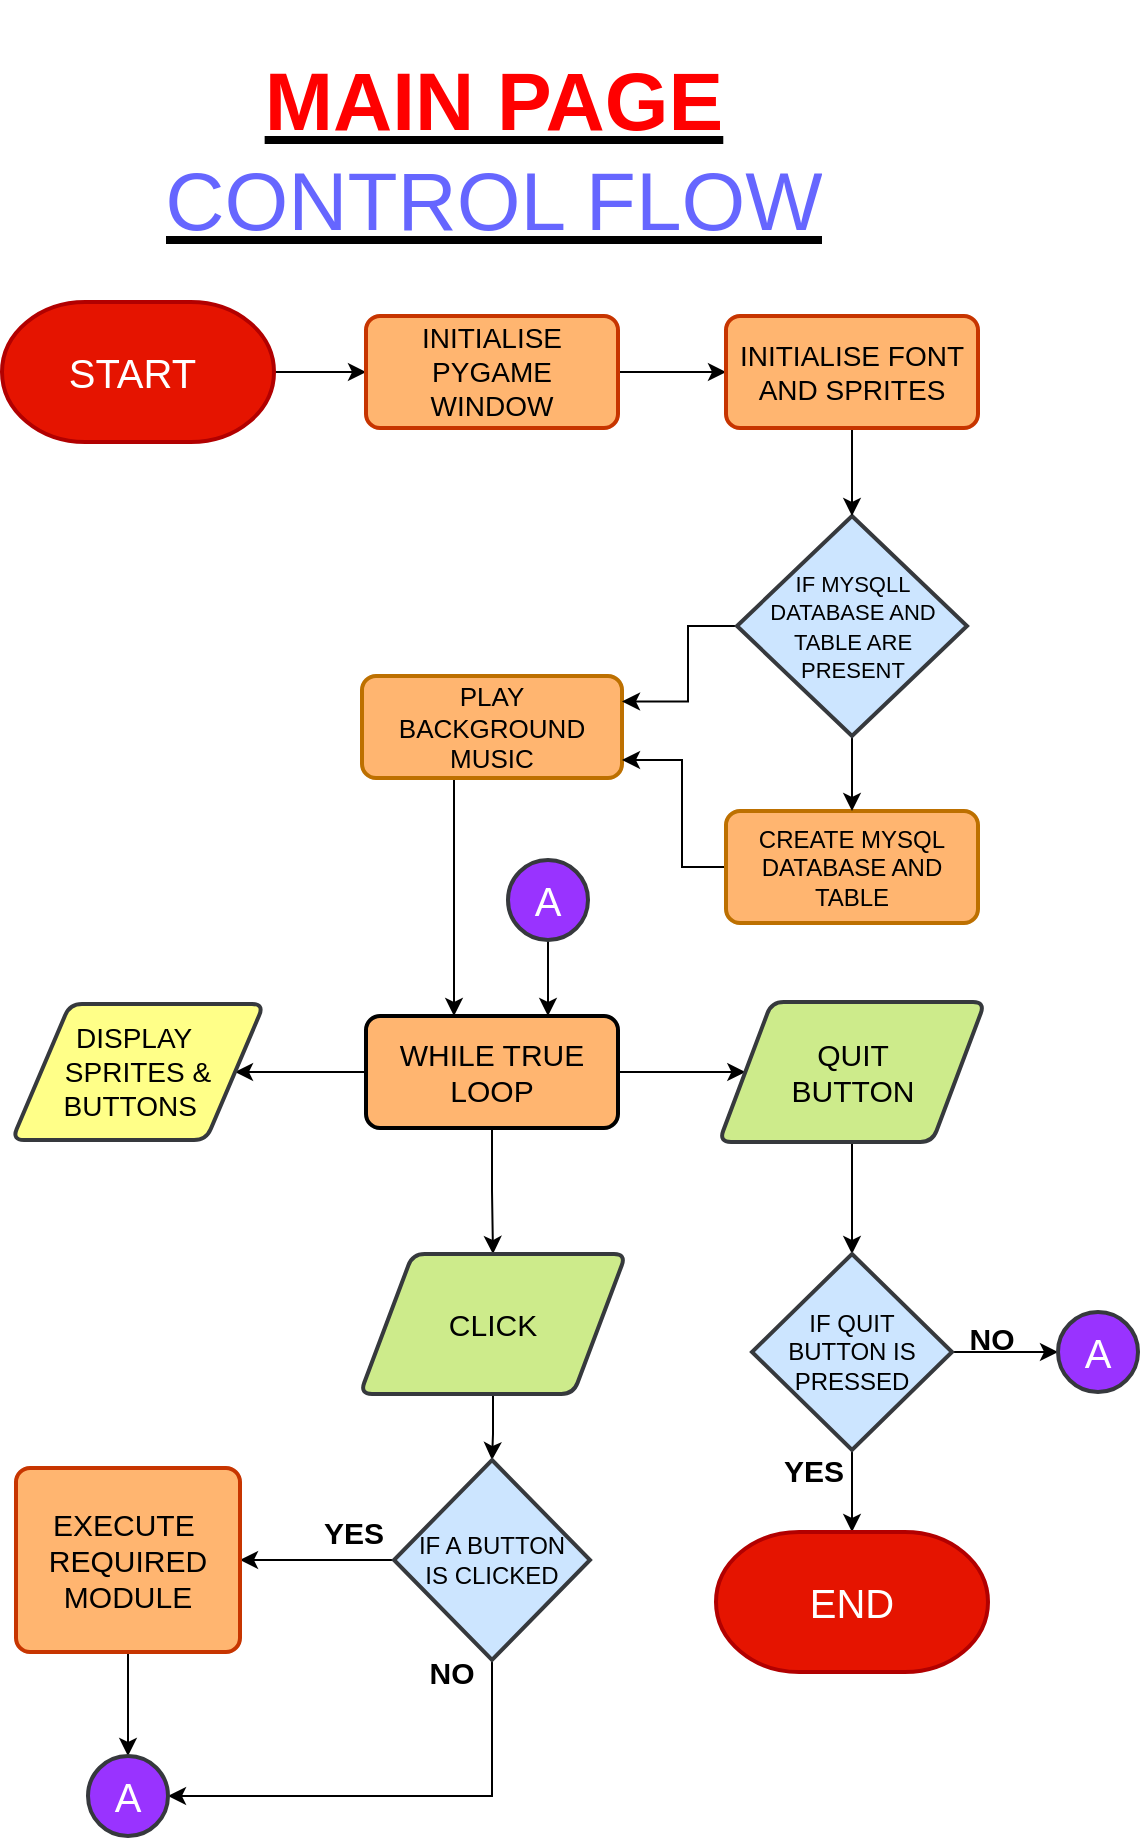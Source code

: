 <mxfile version="16.4.5" type="device"><diagram id="JxLMOEq351lekkkFusJw" name="Page-1"><mxGraphModel dx="1407" dy="770" grid="0" gridSize="10" guides="1" tooltips="1" connect="1" arrows="1" fold="1" page="1" pageScale="1" pageWidth="850" pageHeight="1100" math="0" shadow="0"><root><mxCell id="0"/><mxCell id="1" parent="0"/><mxCell id="Rf6u1z-aHIJUhTJJdTHj-12" value="" style="edgeStyle=orthogonalEdgeStyle;rounded=0;orthogonalLoop=1;jettySize=auto;html=1;" edge="1" parent="1" source="Rf6u1z-aHIJUhTJJdTHj-13" target="Rf6u1z-aHIJUhTJJdTHj-15"><mxGeometry relative="1" as="geometry"/></mxCell><mxCell id="Rf6u1z-aHIJUhTJJdTHj-13" value="&lt;font style=&quot;font-size: 20px&quot;&gt;START&amp;nbsp;&lt;/font&gt;" style="strokeWidth=2;html=1;shape=mxgraph.flowchart.terminator;whiteSpace=wrap;fillColor=#e51400;strokeColor=#B20000;fontColor=#ffffff;" vertex="1" parent="1"><mxGeometry x="180" y="163" width="136" height="70" as="geometry"/></mxCell><mxCell id="Rf6u1z-aHIJUhTJJdTHj-39" value="" style="edgeStyle=orthogonalEdgeStyle;rounded=0;orthogonalLoop=1;jettySize=auto;html=1;fontSize=13;" edge="1" parent="1" source="Rf6u1z-aHIJUhTJJdTHj-15" target="Rf6u1z-aHIJUhTJJdTHj-38"><mxGeometry relative="1" as="geometry"/></mxCell><mxCell id="Rf6u1z-aHIJUhTJJdTHj-15" value="&lt;font style=&quot;font-size: 14px&quot;&gt;INITIALISE PYGAME WINDOW&lt;/font&gt;" style="rounded=1;whiteSpace=wrap;html=1;absoluteArcSize=1;arcSize=14;strokeWidth=2;strokeColor=#C73500;fontColor=#000000;fillColor=#FFB570;" vertex="1" parent="1"><mxGeometry x="362" y="170" width="126" height="56" as="geometry"/></mxCell><mxCell id="Rf6u1z-aHIJUhTJJdTHj-43" value="" style="edgeStyle=orthogonalEdgeStyle;rounded=0;orthogonalLoop=1;jettySize=auto;html=1;fontSize=13;" edge="1" parent="1" source="Rf6u1z-aHIJUhTJJdTHj-19" target="Rf6u1z-aHIJUhTJJdTHj-42"><mxGeometry relative="1" as="geometry"><Array as="points"><mxPoint x="406" y="424"/><mxPoint x="406" y="424"/></Array></mxGeometry></mxCell><mxCell id="Rf6u1z-aHIJUhTJJdTHj-19" value="&lt;font style=&quot;font-size: 13px&quot;&gt;PLAY BACKGROUND MUSIC&lt;/font&gt;" style="rounded=1;whiteSpace=wrap;html=1;absoluteArcSize=1;arcSize=14;strokeWidth=2;strokeColor=#BD7000;fontColor=#000000;fillColor=#FFB570;" vertex="1" parent="1"><mxGeometry x="360" y="350" width="130" height="51" as="geometry"/></mxCell><mxCell id="Rf6u1z-aHIJUhTJJdTHj-41" value="" style="edgeStyle=orthogonalEdgeStyle;rounded=0;orthogonalLoop=1;jettySize=auto;html=1;fontSize=13;" edge="1" parent="1" source="Rf6u1z-aHIJUhTJJdTHj-25" target="Rf6u1z-aHIJUhTJJdTHj-19"><mxGeometry relative="1" as="geometry"><Array as="points"><mxPoint x="520" y="446"/><mxPoint x="520" y="392"/></Array></mxGeometry></mxCell><mxCell id="Rf6u1z-aHIJUhTJJdTHj-25" value="CREATE MYSQL DATABASE AND TABLE" style="rounded=1;whiteSpace=wrap;html=1;absoluteArcSize=1;arcSize=14;strokeWidth=2;strokeColor=#BD7000;fontColor=#000000;fillColor=#FFB570;" vertex="1" parent="1"><mxGeometry x="542" y="417.5" width="126" height="56" as="geometry"/></mxCell><mxCell id="Rf6u1z-aHIJUhTJJdTHj-34" value="" style="edgeStyle=orthogonalEdgeStyle;rounded=0;orthogonalLoop=1;jettySize=auto;html=1;fontSize=13;entryX=1;entryY=0.25;entryDx=0;entryDy=0;" edge="1" parent="1" source="Rf6u1z-aHIJUhTJJdTHj-26" target="Rf6u1z-aHIJUhTJJdTHj-19"><mxGeometry relative="1" as="geometry"><Array as="points"><mxPoint x="523" y="325"/><mxPoint x="523" y="363"/></Array></mxGeometry></mxCell><mxCell id="Rf6u1z-aHIJUhTJJdTHj-36" value="" style="edgeStyle=orthogonalEdgeStyle;rounded=0;orthogonalLoop=1;jettySize=auto;html=1;fontSize=13;" edge="1" parent="1" source="Rf6u1z-aHIJUhTJJdTHj-26" target="Rf6u1z-aHIJUhTJJdTHj-25"><mxGeometry relative="1" as="geometry"/></mxCell><mxCell id="Rf6u1z-aHIJUhTJJdTHj-26" value="&lt;div&gt;&lt;font style=&quot;font-size: 11px&quot;&gt;IF MYSQLL DATABASE AND TABLE ARE&lt;br&gt;PRESENT&lt;/font&gt;&lt;/div&gt;" style="rhombus;whiteSpace=wrap;html=1;fillColor=#cce5ff;strokeColor=#36393d;strokeWidth=2;fillOpacity=100;" vertex="1" parent="1"><mxGeometry x="547.5" y="270" width="115" height="110" as="geometry"/></mxCell><mxCell id="Rf6u1z-aHIJUhTJJdTHj-40" value="" style="edgeStyle=orthogonalEdgeStyle;rounded=0;orthogonalLoop=1;jettySize=auto;html=1;fontSize=13;" edge="1" parent="1" source="Rf6u1z-aHIJUhTJJdTHj-38" target="Rf6u1z-aHIJUhTJJdTHj-26"><mxGeometry relative="1" as="geometry"/></mxCell><mxCell id="Rf6u1z-aHIJUhTJJdTHj-38" value="&lt;font style=&quot;font-size: 14px&quot;&gt;INITIALISE FONT AND SPRITES&lt;/font&gt;" style="rounded=1;whiteSpace=wrap;html=1;absoluteArcSize=1;arcSize=14;strokeWidth=2;strokeColor=#C73500;fontColor=#000000;fillColor=#FFB570;" vertex="1" parent="1"><mxGeometry x="542" y="170" width="126" height="56" as="geometry"/></mxCell><mxCell id="Rf6u1z-aHIJUhTJJdTHj-54" value="" style="edgeStyle=orthogonalEdgeStyle;rounded=0;orthogonalLoop=1;jettySize=auto;html=1;fontSize=13;" edge="1" parent="1" source="Rf6u1z-aHIJUhTJJdTHj-42" target="Rf6u1z-aHIJUhTJJdTHj-46"><mxGeometry relative="1" as="geometry"/></mxCell><mxCell id="Rf6u1z-aHIJUhTJJdTHj-75" value="" style="edgeStyle=orthogonalEdgeStyle;rounded=0;orthogonalLoop=1;jettySize=auto;html=1;fontSize=13;" edge="1" parent="1" source="Rf6u1z-aHIJUhTJJdTHj-42" target="Rf6u1z-aHIJUhTJJdTHj-61"><mxGeometry relative="1" as="geometry"/></mxCell><mxCell id="Rf6u1z-aHIJUhTJJdTHj-81" value="" style="edgeStyle=orthogonalEdgeStyle;rounded=0;orthogonalLoop=1;jettySize=auto;html=1;fontSize=14;" edge="1" parent="1" source="Rf6u1z-aHIJUhTJJdTHj-42" target="Rf6u1z-aHIJUhTJJdTHj-68"><mxGeometry relative="1" as="geometry"/></mxCell><mxCell id="Rf6u1z-aHIJUhTJJdTHj-42" value="&lt;font style=&quot;font-size: 15px&quot;&gt;WHILE TRUE LOOP&lt;/font&gt;" style="rounded=1;whiteSpace=wrap;html=1;absoluteArcSize=1;arcSize=14;strokeWidth=2;fillColor=#FFB570;gradientColor=none;" vertex="1" parent="1"><mxGeometry x="362" y="520" width="126" height="56" as="geometry"/></mxCell><mxCell id="Rf6u1z-aHIJUhTJJdTHj-58" value="" style="edgeStyle=orthogonalEdgeStyle;rounded=0;orthogonalLoop=1;jettySize=auto;html=1;fontSize=13;" edge="1" parent="1" source="Rf6u1z-aHIJUhTJJdTHj-46" target="Rf6u1z-aHIJUhTJJdTHj-49"><mxGeometry relative="1" as="geometry"/></mxCell><mxCell id="Rf6u1z-aHIJUhTJJdTHj-46" value="&lt;font style=&quot;font-size: 15px&quot;&gt;QUIT &lt;br&gt;BUTTON&lt;/font&gt;" style="shape=parallelogram;html=1;strokeWidth=2;perimeter=parallelogramPerimeter;whiteSpace=wrap;rounded=1;arcSize=12;size=0.198;fillColor=#cdeb8b;strokeColor=#36393d;" vertex="1" parent="1"><mxGeometry x="538.5" y="513" width="133" height="70" as="geometry"/></mxCell><mxCell id="Rf6u1z-aHIJUhTJJdTHj-59" value="" style="edgeStyle=orthogonalEdgeStyle;rounded=0;orthogonalLoop=1;jettySize=auto;html=1;fontSize=13;" edge="1" parent="1" source="Rf6u1z-aHIJUhTJJdTHj-49" target="Rf6u1z-aHIJUhTJJdTHj-52"><mxGeometry relative="1" as="geometry"/></mxCell><mxCell id="Rf6u1z-aHIJUhTJJdTHj-74" value="" style="edgeStyle=orthogonalEdgeStyle;rounded=0;orthogonalLoop=1;jettySize=auto;html=1;fontSize=13;" edge="1" parent="1" source="Rf6u1z-aHIJUhTJJdTHj-49" target="Rf6u1z-aHIJUhTJJdTHj-50"><mxGeometry relative="1" as="geometry"/></mxCell><mxCell id="Rf6u1z-aHIJUhTJJdTHj-49" value="IF QUIT &lt;br&gt;BUTTON IS PRESSED" style="rhombus;whiteSpace=wrap;html=1;fillColor=#cce5ff;strokeColor=#36393d;strokeWidth=2;" vertex="1" parent="1"><mxGeometry x="555" y="639" width="100" height="98" as="geometry"/></mxCell><mxCell id="Rf6u1z-aHIJUhTJJdTHj-50" value="&lt;font style=&quot;font-size: 20px&quot;&gt;END&lt;/font&gt;" style="strokeWidth=2;html=1;shape=mxgraph.flowchart.terminator;whiteSpace=wrap;fillColor=#e51400;strokeColor=#B20000;fontColor=#ffffff;" vertex="1" parent="1"><mxGeometry x="537" y="778" width="136" height="70" as="geometry"/></mxCell><mxCell id="Rf6u1z-aHIJUhTJJdTHj-51" value="&lt;font style=&quot;font-size: 15px&quot;&gt;&lt;b&gt;YES&lt;/b&gt;&lt;/font&gt;" style="text;html=1;strokeColor=none;fillColor=none;align=center;verticalAlign=middle;whiteSpace=wrap;rounded=0;" vertex="1" parent="1"><mxGeometry x="566" y="737" width="40" height="20" as="geometry"/></mxCell><mxCell id="Rf6u1z-aHIJUhTJJdTHj-52" value="&lt;font style=&quot;font-size: 20px&quot; color=&quot;#ffffff&quot;&gt;A&lt;/font&gt;" style="ellipse;whiteSpace=wrap;html=1;aspect=fixed;strokeColor=#36393d;strokeWidth=2;fillColor=#9933FF;" vertex="1" parent="1"><mxGeometry x="708" y="668" width="40" height="40" as="geometry"/></mxCell><mxCell id="Rf6u1z-aHIJUhTJJdTHj-53" value="&lt;font style=&quot;font-size: 15px&quot;&gt;&lt;b&gt;NO&lt;/b&gt;&lt;/font&gt;" style="text;html=1;strokeColor=none;fillColor=none;align=center;verticalAlign=middle;whiteSpace=wrap;rounded=0;" vertex="1" parent="1"><mxGeometry x="655" y="671" width="40" height="20" as="geometry"/></mxCell><mxCell id="Rf6u1z-aHIJUhTJJdTHj-60" value="" style="edgeStyle=orthogonalEdgeStyle;rounded=0;orthogonalLoop=1;jettySize=auto;html=1;" edge="1" parent="1" source="Rf6u1z-aHIJUhTJJdTHj-61" target="Rf6u1z-aHIJUhTJJdTHj-64"><mxGeometry relative="1" as="geometry"/></mxCell><mxCell id="Rf6u1z-aHIJUhTJJdTHj-61" value="&lt;font style=&quot;font-size: 15px&quot;&gt;CLICK&lt;/font&gt;" style="shape=parallelogram;html=1;strokeWidth=2;perimeter=parallelogramPerimeter;whiteSpace=wrap;rounded=1;arcSize=12;size=0.198;fillColor=#cdeb8b;strokeColor=#36393d;" vertex="1" parent="1"><mxGeometry x="359" y="639" width="133" height="70" as="geometry"/></mxCell><mxCell id="Rf6u1z-aHIJUhTJJdTHj-63" value="" style="edgeStyle=orthogonalEdgeStyle;rounded=0;orthogonalLoop=1;jettySize=auto;html=1;" edge="1" parent="1" source="Rf6u1z-aHIJUhTJJdTHj-64" target="Rf6u1z-aHIJUhTJJdTHj-70"><mxGeometry relative="1" as="geometry"/></mxCell><mxCell id="Rf6u1z-aHIJUhTJJdTHj-83" style="edgeStyle=orthogonalEdgeStyle;rounded=0;orthogonalLoop=1;jettySize=auto;html=1;entryX=1;entryY=0.5;entryDx=0;entryDy=0;fontSize=14;" edge="1" parent="1" source="Rf6u1z-aHIJUhTJJdTHj-64" target="Rf6u1z-aHIJUhTJJdTHj-82"><mxGeometry relative="1" as="geometry"><Array as="points"><mxPoint x="425" y="910"/></Array></mxGeometry></mxCell><mxCell id="Rf6u1z-aHIJUhTJJdTHj-64" value="IF A BUTTON&lt;br&gt;IS CLICKED" style="strokeWidth=2;html=1;shape=mxgraph.flowchart.decision;whiteSpace=wrap;fillColor=#cce5ff;strokeColor=#36393d;" vertex="1" parent="1"><mxGeometry x="376" y="742" width="98" height="100" as="geometry"/></mxCell><mxCell id="Rf6u1z-aHIJUhTJJdTHj-68" value="&lt;font style=&quot;font-size: 14px&quot;&gt;DISPLAY&amp;nbsp;&lt;br&gt;SPRITES &amp;amp; BUTTONS&amp;nbsp;&amp;nbsp;&lt;br&gt;&lt;/font&gt;" style="shape=parallelogram;html=1;strokeWidth=2;perimeter=parallelogramPerimeter;whiteSpace=wrap;rounded=1;arcSize=12;size=0.23;fillColor=#ffff88;strokeColor=#36393d;" vertex="1" parent="1"><mxGeometry x="185" y="514" width="126" height="68" as="geometry"/></mxCell><mxCell id="Rf6u1z-aHIJUhTJJdTHj-85" value="" style="edgeStyle=orthogonalEdgeStyle;rounded=0;orthogonalLoop=1;jettySize=auto;html=1;fontSize=14;" edge="1" parent="1" source="Rf6u1z-aHIJUhTJJdTHj-70" target="Rf6u1z-aHIJUhTJJdTHj-82"><mxGeometry relative="1" as="geometry"/></mxCell><mxCell id="Rf6u1z-aHIJUhTJJdTHj-70" value="&lt;font style=&quot;font-size: 15px&quot;&gt;EXECUTE&amp;nbsp;&lt;br&gt;REQUIRED MODULE&lt;br&gt;&lt;/font&gt;" style="rounded=1;whiteSpace=wrap;html=1;absoluteArcSize=1;arcSize=14;strokeWidth=2;strokeColor=#C73500;fontColor=#000000;fillColor=#FFB570;" vertex="1" parent="1"><mxGeometry x="187" y="746" width="112" height="92" as="geometry"/></mxCell><mxCell id="Rf6u1z-aHIJUhTJJdTHj-79" value="" style="edgeStyle=orthogonalEdgeStyle;rounded=0;orthogonalLoop=1;jettySize=auto;html=1;fontSize=13;" edge="1" parent="1" source="Rf6u1z-aHIJUhTJJdTHj-71" target="Rf6u1z-aHIJUhTJJdTHj-42"><mxGeometry relative="1" as="geometry"><Array as="points"><mxPoint x="453" y="500"/><mxPoint x="453" y="500"/></Array></mxGeometry></mxCell><mxCell id="Rf6u1z-aHIJUhTJJdTHj-71" value="&lt;font style=&quot;font-size: 20px&quot; color=&quot;#ffffff&quot;&gt;A&lt;/font&gt;" style="ellipse;whiteSpace=wrap;html=1;aspect=fixed;strokeColor=#36393d;strokeWidth=2;fillColor=#9933FF;" vertex="1" parent="1"><mxGeometry x="433" y="442" width="40" height="40" as="geometry"/></mxCell><mxCell id="Rf6u1z-aHIJUhTJJdTHj-72" value="&lt;font style=&quot;font-size: 15px&quot;&gt;&lt;b&gt;YES&lt;/b&gt;&lt;/font&gt;" style="text;html=1;strokeColor=none;fillColor=none;align=center;verticalAlign=middle;whiteSpace=wrap;rounded=0;" vertex="1" parent="1"><mxGeometry x="336" y="768" width="40" height="20" as="geometry"/></mxCell><mxCell id="Rf6u1z-aHIJUhTJJdTHj-73" value="&lt;font style=&quot;font-size: 15px&quot;&gt;&lt;b&gt;NO&lt;/b&gt;&lt;/font&gt;" style="text;html=1;strokeColor=none;fillColor=none;align=center;verticalAlign=middle;whiteSpace=wrap;rounded=0;rotation=0;" vertex="1" parent="1"><mxGeometry x="385" y="838" width="40" height="20" as="geometry"/></mxCell><mxCell id="Rf6u1z-aHIJUhTJJdTHj-82" value="&lt;font style=&quot;font-size: 20px&quot; color=&quot;#ffffff&quot;&gt;A&lt;/font&gt;" style="ellipse;whiteSpace=wrap;html=1;aspect=fixed;strokeColor=#36393d;strokeWidth=2;fillColor=#9933FF;" vertex="1" parent="1"><mxGeometry x="223" y="890" width="40" height="40" as="geometry"/></mxCell><mxCell id="Rf6u1z-aHIJUhTJJdTHj-86" value="&lt;h1 style=&quot;font-size: 41px&quot;&gt;&lt;font style=&quot;font-size: 41px&quot;&gt;&lt;u&gt;&lt;font color=&quot;#ff0000&quot;&gt;MAIN PAGE&lt;br&gt;&lt;/font&gt;&lt;/u&gt;&lt;/font&gt;&lt;u style=&quot;font-weight: normal&quot;&gt;&lt;font color=&quot;#6666ff&quot;&gt;CONTROL FLOW&lt;/font&gt;&lt;/u&gt;&lt;/h1&gt;" style="text;html=1;strokeColor=none;fillColor=none;spacing=5;spacingTop=-20;whiteSpace=wrap;overflow=hidden;rounded=0;align=center;" vertex="1" parent="1"><mxGeometry x="183.62" y="22" width="483.75" height="112" as="geometry"/></mxCell></root></mxGraphModel></diagram></mxfile>